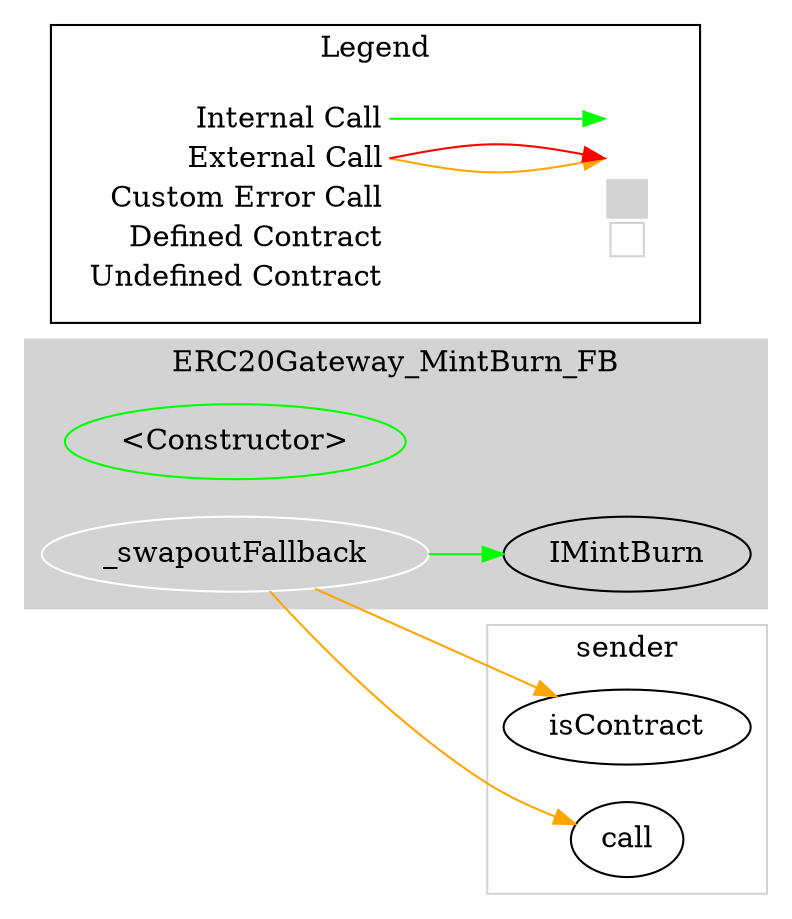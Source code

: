digraph G {
  graph [ ratio = "auto", page = "100", compound =true ];
subgraph "clusterERC20Gateway_MintBurn_FB" {
  graph [ label = "ERC20Gateway_MintBurn_FB", color = "lightgray", style = "filled", bgcolor = "lightgray" ];
  "ERC20Gateway_MintBurn_FB.<Constructor>" [ label = "<Constructor>", color = "green" ];
  "ERC20Gateway_MintBurn_FB._swapoutFallback" [ label = "_swapoutFallback", color = "white" ];
  "ERC20Gateway_MintBurn_FB.IMintBurn" [ label = "IMintBurn" ];
}

subgraph "clustersender" {
  graph [ label = "sender", color = "lightgray" ];
  "sender.isContract" [ label = "isContract" ];
  "sender.call" [ label = "call" ];
}

  "ERC20Gateway_MintBurn_FB._swapoutFallback";
  "ERC20Gateway_MintBurn_FB.IMintBurn";
  "sender.isContract";
  "sender.call";
  "ERC20Gateway_MintBurn_FB._swapoutFallback" -> "ERC20Gateway_MintBurn_FB.IMintBurn" [ color = "green" ];
  "ERC20Gateway_MintBurn_FB._swapoutFallback" -> "sender.isContract" [ color = "orange" ];
  "ERC20Gateway_MintBurn_FB._swapoutFallback" -> "sender.call" [ color = "orange" ];


rankdir=LR
node [shape=plaintext]
subgraph cluster_01 { 
label = "Legend";
key [label=<<table border="0" cellpadding="2" cellspacing="0" cellborder="0">
  <tr><td align="right" port="i1">Internal Call</td></tr>
  <tr><td align="right" port="i2">External Call</td></tr>
  <tr><td align="right" port="i2">Custom Error Call</td></tr>
  <tr><td align="right" port="i3">Defined Contract</td></tr>
  <tr><td align="right" port="i4">Undefined Contract</td></tr>
  </table>>]
key2 [label=<<table border="0" cellpadding="2" cellspacing="0" cellborder="0">
  <tr><td port="i1">&nbsp;&nbsp;&nbsp;</td></tr>
  <tr><td port="i2">&nbsp;&nbsp;&nbsp;</td></tr>
  <tr><td port="i3" bgcolor="lightgray">&nbsp;&nbsp;&nbsp;</td></tr>
  <tr><td port="i4">
    <table border="1" cellborder="0" cellspacing="0" cellpadding="7" color="lightgray">
      <tr>
       <td></td>
      </tr>
     </table>
  </td></tr>
  </table>>]
key:i1:e -> key2:i1:w [color="green"]
key:i2:e -> key2:i2:w [color="orange"]
key:i2:e -> key2:i2:w [color="red"]
}
}

